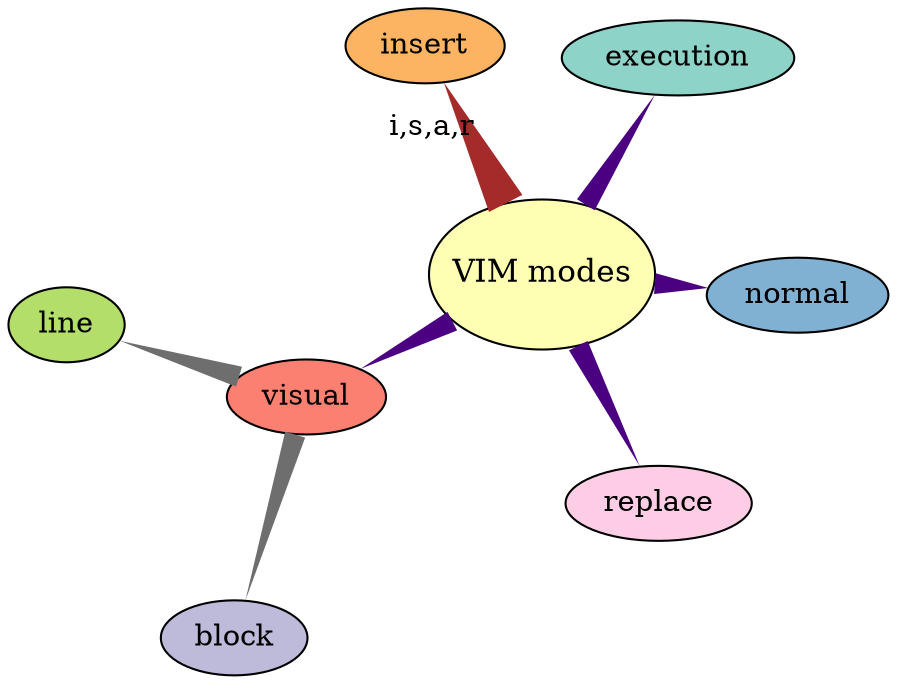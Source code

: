 digraph G {
  layout=neato
  bgcolor="transparent";

  node[style=filled ,colorscheme=set38]
  edge[len=1.5, penwidth=10, style=tapered, arrowhead=none, color=indigo]

  mb [fillcolor=2, width=1, height=1, fontsize=15, label="VIM modes"]
  1 [fillcolor=5, label="normal"]
  2 [fillcolor=8, label="replace"]
  3 [fillcolor=4, label="visual"]
  4 [fillcolor=1, label="execution"]
  5 [fillcolor=6, label="insert"]
  6 [fillcolor=7, label="line"]
  7 [fillcolor=3, label="block"]
  // 8 [fillcolor=7, label="SMPS"]

  mb -> { 1, 2, 3, 4 }
  mb -> 5 [color=brown, penwidth=18, label="i,s,a,r"]
  3 -> { 6, 7 } [color=gray43]

}